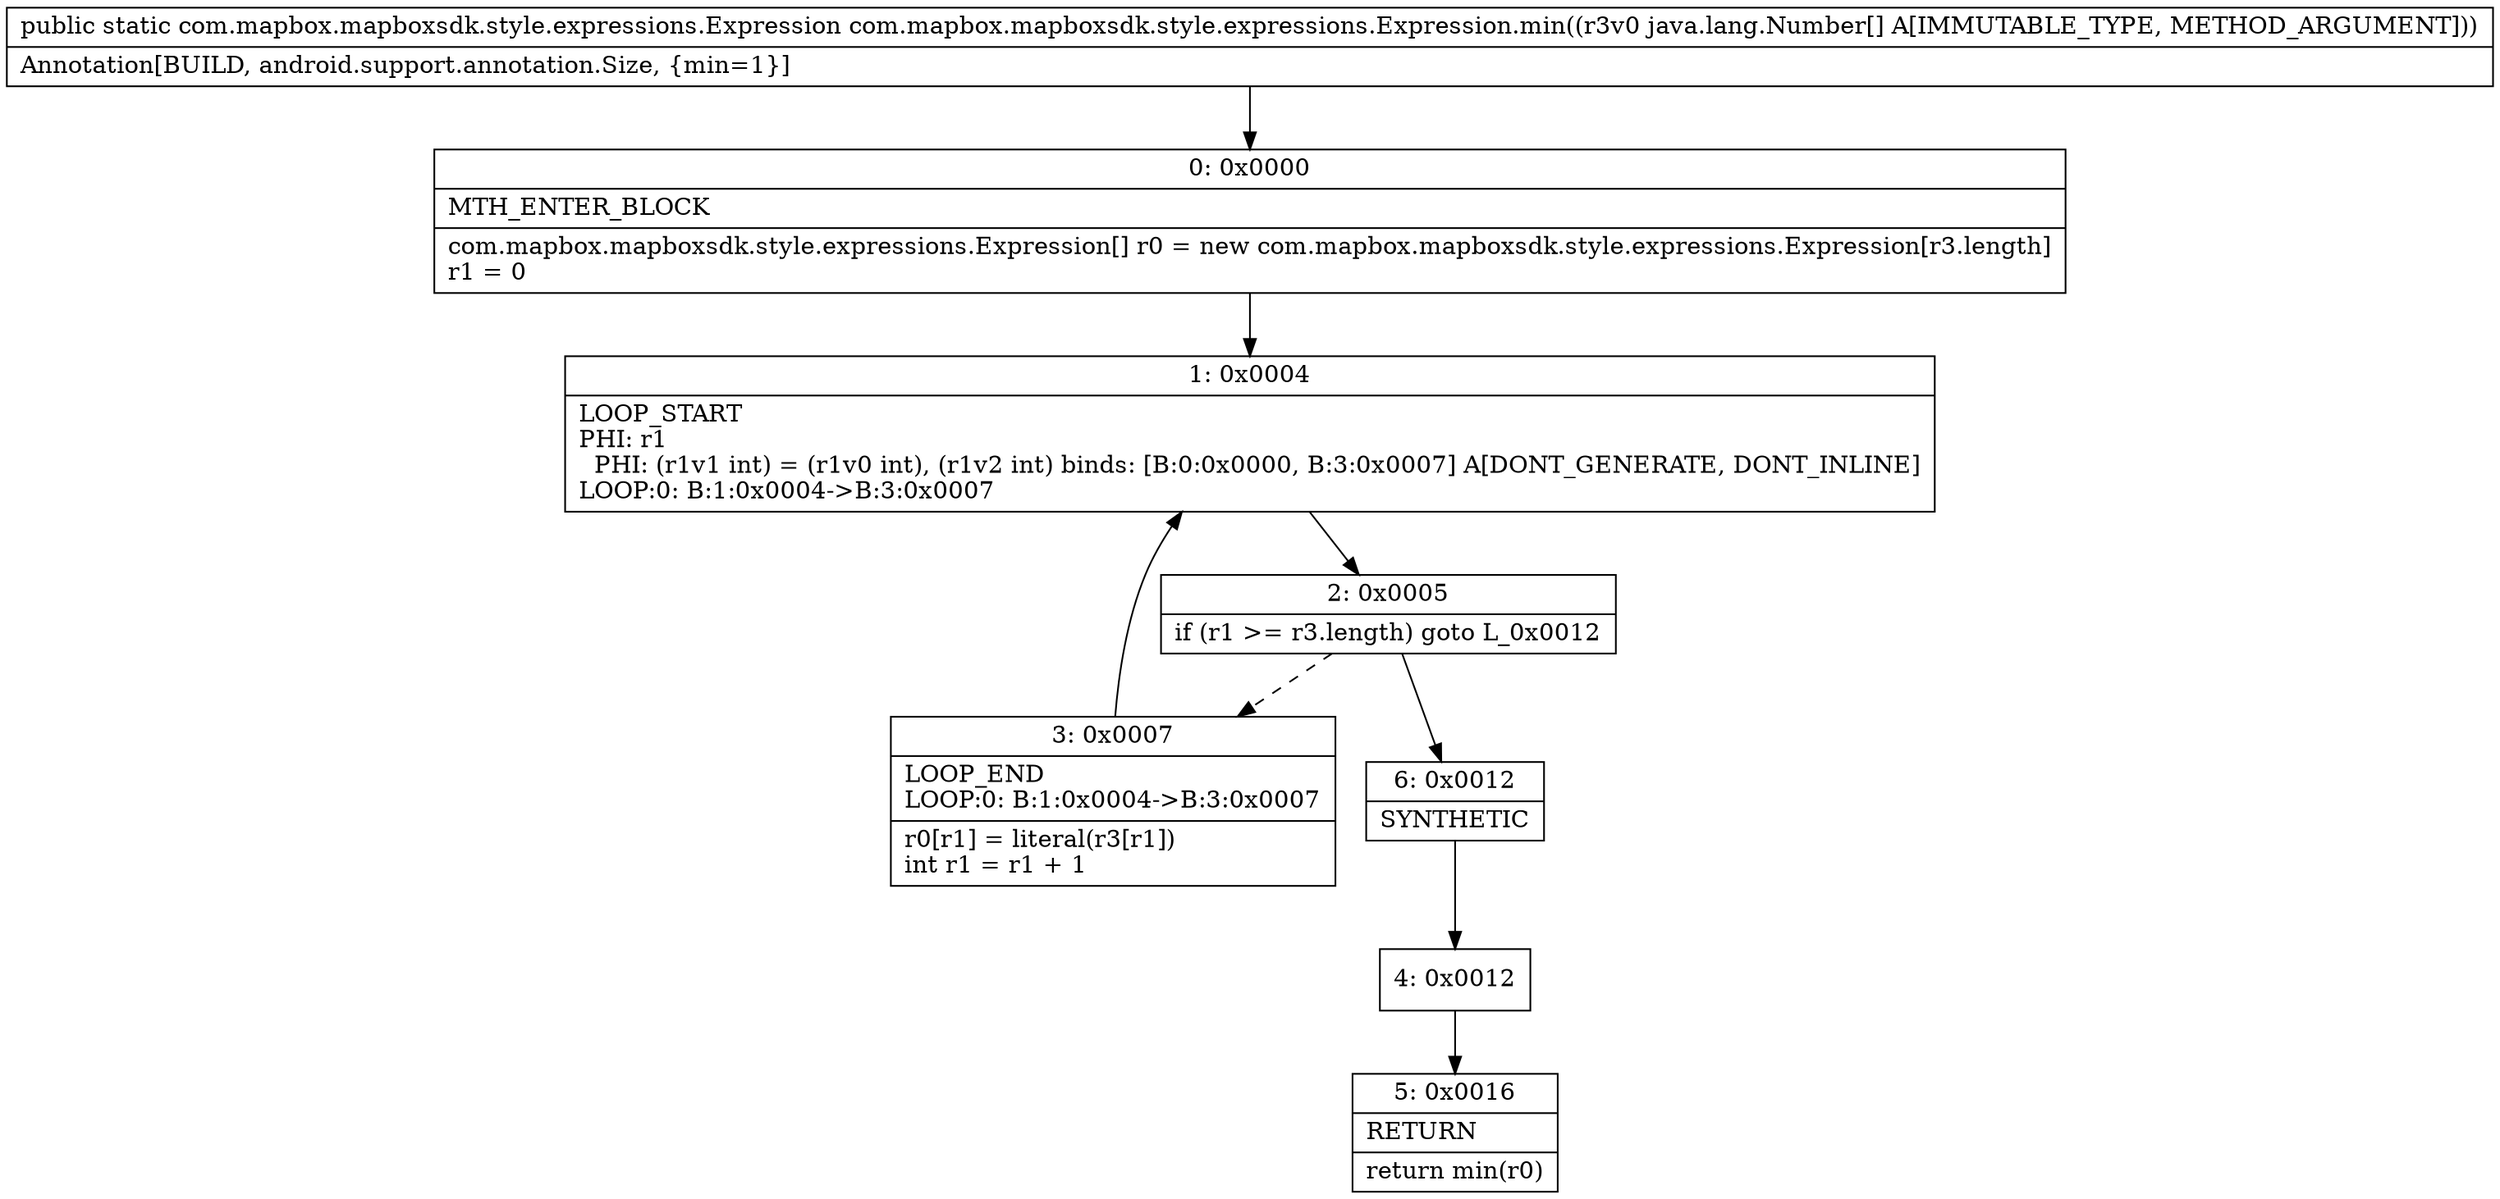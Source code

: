 digraph "CFG forcom.mapbox.mapboxsdk.style.expressions.Expression.min([Ljava\/lang\/Number;)Lcom\/mapbox\/mapboxsdk\/style\/expressions\/Expression;" {
Node_0 [shape=record,label="{0\:\ 0x0000|MTH_ENTER_BLOCK\l|com.mapbox.mapboxsdk.style.expressions.Expression[] r0 = new com.mapbox.mapboxsdk.style.expressions.Expression[r3.length]\lr1 = 0\l}"];
Node_1 [shape=record,label="{1\:\ 0x0004|LOOP_START\lPHI: r1 \l  PHI: (r1v1 int) = (r1v0 int), (r1v2 int) binds: [B:0:0x0000, B:3:0x0007] A[DONT_GENERATE, DONT_INLINE]\lLOOP:0: B:1:0x0004\-\>B:3:0x0007\l}"];
Node_2 [shape=record,label="{2\:\ 0x0005|if (r1 \>= r3.length) goto L_0x0012\l}"];
Node_3 [shape=record,label="{3\:\ 0x0007|LOOP_END\lLOOP:0: B:1:0x0004\-\>B:3:0x0007\l|r0[r1] = literal(r3[r1])\lint r1 = r1 + 1\l}"];
Node_4 [shape=record,label="{4\:\ 0x0012}"];
Node_5 [shape=record,label="{5\:\ 0x0016|RETURN\l|return min(r0)\l}"];
Node_6 [shape=record,label="{6\:\ 0x0012|SYNTHETIC\l}"];
MethodNode[shape=record,label="{public static com.mapbox.mapboxsdk.style.expressions.Expression com.mapbox.mapboxsdk.style.expressions.Expression.min((r3v0 java.lang.Number[] A[IMMUTABLE_TYPE, METHOD_ARGUMENT]))  | Annotation[BUILD, android.support.annotation.Size, \{min=1\}]\l}"];
MethodNode -> Node_0;
Node_0 -> Node_1;
Node_1 -> Node_2;
Node_2 -> Node_3[style=dashed];
Node_2 -> Node_6;
Node_3 -> Node_1;
Node_4 -> Node_5;
Node_6 -> Node_4;
}

